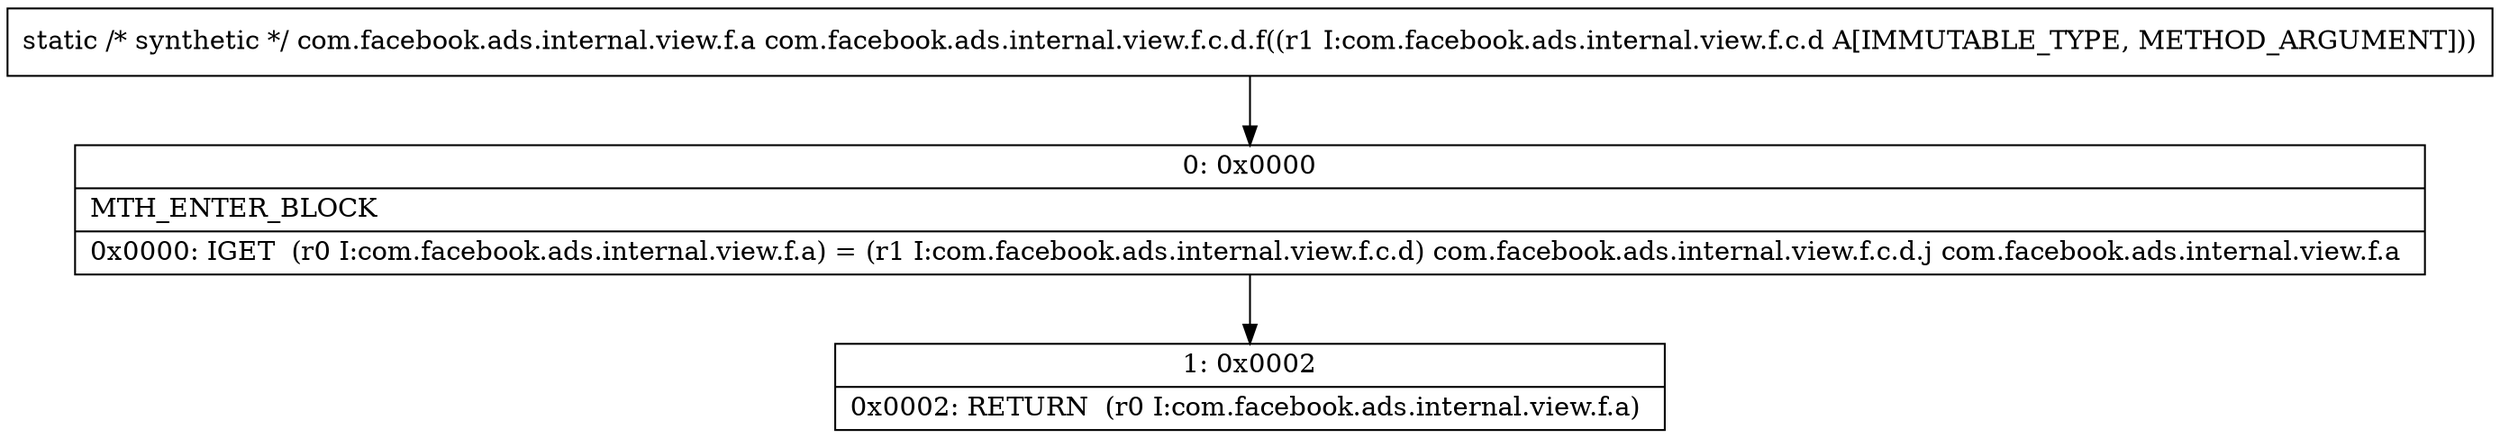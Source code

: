 digraph "CFG forcom.facebook.ads.internal.view.f.c.d.f(Lcom\/facebook\/ads\/internal\/view\/f\/c\/d;)Lcom\/facebook\/ads\/internal\/view\/f\/a;" {
Node_0 [shape=record,label="{0\:\ 0x0000|MTH_ENTER_BLOCK\l|0x0000: IGET  (r0 I:com.facebook.ads.internal.view.f.a) = (r1 I:com.facebook.ads.internal.view.f.c.d) com.facebook.ads.internal.view.f.c.d.j com.facebook.ads.internal.view.f.a \l}"];
Node_1 [shape=record,label="{1\:\ 0x0002|0x0002: RETURN  (r0 I:com.facebook.ads.internal.view.f.a) \l}"];
MethodNode[shape=record,label="{static \/* synthetic *\/ com.facebook.ads.internal.view.f.a com.facebook.ads.internal.view.f.c.d.f((r1 I:com.facebook.ads.internal.view.f.c.d A[IMMUTABLE_TYPE, METHOD_ARGUMENT])) }"];
MethodNode -> Node_0;
Node_0 -> Node_1;
}

